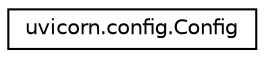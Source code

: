 digraph "Graphical Class Hierarchy"
{
 // LATEX_PDF_SIZE
  edge [fontname="Helvetica",fontsize="10",labelfontname="Helvetica",labelfontsize="10"];
  node [fontname="Helvetica",fontsize="10",shape=record];
  rankdir="LR";
  Node0 [label="uvicorn.config.Config",height=0.2,width=0.4,color="black", fillcolor="white", style="filled",URL="$classuvicorn_1_1config_1_1Config.html",tooltip=" "];
}

